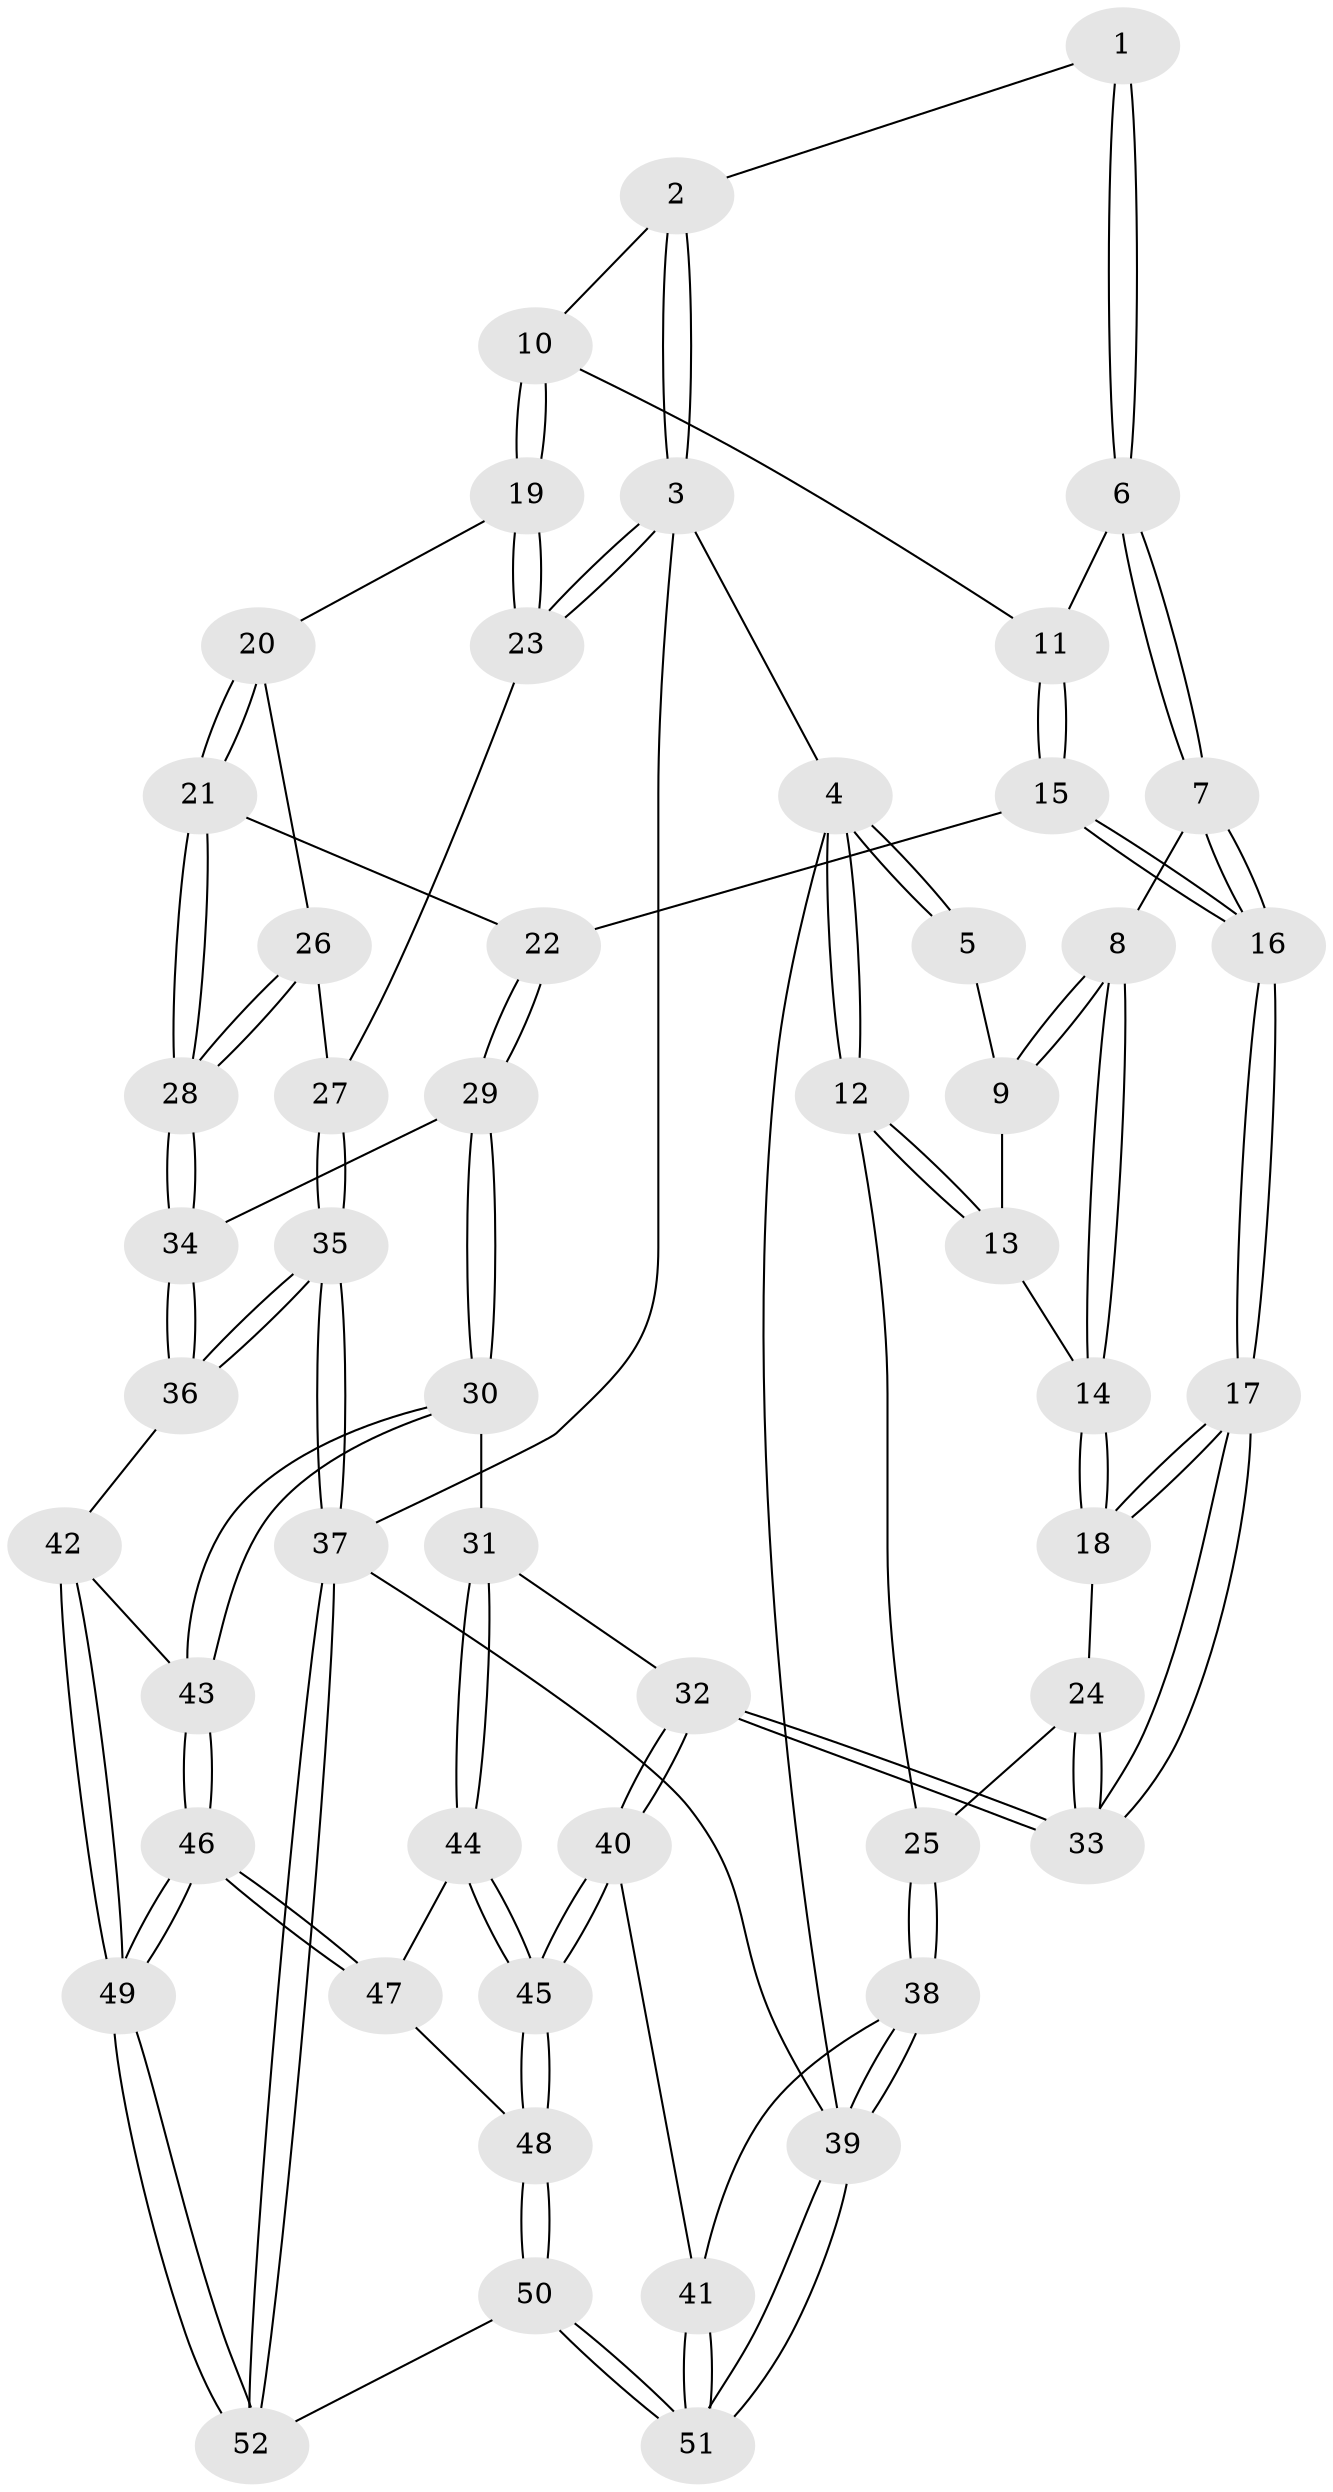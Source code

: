 // coarse degree distribution, {3: 0.23809523809523808, 4: 0.5714285714285714, 2: 0.09523809523809523, 6: 0.047619047619047616, 5: 0.047619047619047616}
// Generated by graph-tools (version 1.1) at 2025/38/03/04/25 23:38:20]
// undirected, 52 vertices, 127 edges
graph export_dot {
  node [color=gray90,style=filled];
  1 [pos="+0.43918564576615304+0"];
  2 [pos="+0.662570056789002+0"];
  3 [pos="+1+0"];
  4 [pos="+0+0"];
  5 [pos="+0.3138857979291758+0"];
  6 [pos="+0.4051652094967975+0.23098384435460365"];
  7 [pos="+0.3160295421903926+0.27304178653075767"];
  8 [pos="+0.258372228284492+0.2508465555399922"];
  9 [pos="+0.21295304431133597+0.09411781887902523"];
  10 [pos="+0.6984569383906041+0.2060328580540181"];
  11 [pos="+0.4905113638463821+0.2480141503361402"];
  12 [pos="+0+0.010336493910672043"];
  13 [pos="+0.016052857134536393+0.12921949060608873"];
  14 [pos="+0.14125963784569115+0.32114600300908086"];
  15 [pos="+0.4773561981233197+0.43605790299668834"];
  16 [pos="+0.3725898418711536+0.4744109949820204"];
  17 [pos="+0.3044729611540847+0.6132591303491467"];
  18 [pos="+0.13619572814142897+0.3283952449982928"];
  19 [pos="+0.7081524514605471+0.2207670206334746"];
  20 [pos="+0.709857338410794+0.25748010527028486"];
  21 [pos="+0.5979545467269621+0.41169974542881843"];
  22 [pos="+0.5629770636880823+0.44106505026099196"];
  23 [pos="+1+0.20516951633194125"];
  24 [pos="+0+0.47110264292209053"];
  25 [pos="+0+0.47223631403703137"];
  26 [pos="+0.783358685306051+0.37930616446932613"];
  27 [pos="+1+0.4496279333459516"];
  28 [pos="+0.7700347527349767+0.5815589884632668"];
  29 [pos="+0.6214881179262445+0.6725767319599176"];
  30 [pos="+0.5413597309261589+0.7244513519885809"];
  31 [pos="+0.5340886372171123+0.7245126716166668"];
  32 [pos="+0.31443851664875944+0.673860530672937"];
  33 [pos="+0.30130135781244716+0.6286698930532958"];
  34 [pos="+0.7762541569618016+0.64586998431564"];
  35 [pos="+1+0.7596438153492993"];
  36 [pos="+1+0.7523636198348704"];
  37 [pos="+1+1"];
  38 [pos="+0+0.8673088865934616"];
  39 [pos="+0+1"];
  40 [pos="+0.24300064456782833+0.7855014919588013"];
  41 [pos="+0.24213714436230038+0.7862684332898484"];
  42 [pos="+0.779568478949023+0.8940155352420751"];
  43 [pos="+0.5878308177608809+0.8235647886026886"];
  44 [pos="+0.4850407272360381+0.8696708029444711"];
  45 [pos="+0.40637420393331963+0.9483748469504618"];
  46 [pos="+0.6192106597751593+1"];
  47 [pos="+0.4937837673856205+0.9511082007327113"];
  48 [pos="+0.40926128236303483+0.955426327610118"];
  49 [pos="+0.6346721484842194+1"];
  50 [pos="+0.3898073961889799+1"];
  51 [pos="+0.22284278810078514+1"];
  52 [pos="+0.6314895749271349+1"];
  1 -- 2;
  1 -- 6;
  1 -- 6;
  2 -- 3;
  2 -- 3;
  2 -- 10;
  3 -- 4;
  3 -- 23;
  3 -- 23;
  3 -- 37;
  4 -- 5;
  4 -- 5;
  4 -- 12;
  4 -- 12;
  4 -- 39;
  5 -- 9;
  6 -- 7;
  6 -- 7;
  6 -- 11;
  7 -- 8;
  7 -- 16;
  7 -- 16;
  8 -- 9;
  8 -- 9;
  8 -- 14;
  8 -- 14;
  9 -- 13;
  10 -- 11;
  10 -- 19;
  10 -- 19;
  11 -- 15;
  11 -- 15;
  12 -- 13;
  12 -- 13;
  12 -- 25;
  13 -- 14;
  14 -- 18;
  14 -- 18;
  15 -- 16;
  15 -- 16;
  15 -- 22;
  16 -- 17;
  16 -- 17;
  17 -- 18;
  17 -- 18;
  17 -- 33;
  17 -- 33;
  18 -- 24;
  19 -- 20;
  19 -- 23;
  19 -- 23;
  20 -- 21;
  20 -- 21;
  20 -- 26;
  21 -- 22;
  21 -- 28;
  21 -- 28;
  22 -- 29;
  22 -- 29;
  23 -- 27;
  24 -- 25;
  24 -- 33;
  24 -- 33;
  25 -- 38;
  25 -- 38;
  26 -- 27;
  26 -- 28;
  26 -- 28;
  27 -- 35;
  27 -- 35;
  28 -- 34;
  28 -- 34;
  29 -- 30;
  29 -- 30;
  29 -- 34;
  30 -- 31;
  30 -- 43;
  30 -- 43;
  31 -- 32;
  31 -- 44;
  31 -- 44;
  32 -- 33;
  32 -- 33;
  32 -- 40;
  32 -- 40;
  34 -- 36;
  34 -- 36;
  35 -- 36;
  35 -- 36;
  35 -- 37;
  35 -- 37;
  36 -- 42;
  37 -- 52;
  37 -- 52;
  37 -- 39;
  38 -- 39;
  38 -- 39;
  38 -- 41;
  39 -- 51;
  39 -- 51;
  40 -- 41;
  40 -- 45;
  40 -- 45;
  41 -- 51;
  41 -- 51;
  42 -- 43;
  42 -- 49;
  42 -- 49;
  43 -- 46;
  43 -- 46;
  44 -- 45;
  44 -- 45;
  44 -- 47;
  45 -- 48;
  45 -- 48;
  46 -- 47;
  46 -- 47;
  46 -- 49;
  46 -- 49;
  47 -- 48;
  48 -- 50;
  48 -- 50;
  49 -- 52;
  49 -- 52;
  50 -- 51;
  50 -- 51;
  50 -- 52;
}
